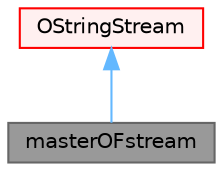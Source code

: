 digraph "masterOFstream"
{
 // LATEX_PDF_SIZE
  bgcolor="transparent";
  edge [fontname=Helvetica,fontsize=10,labelfontname=Helvetica,labelfontsize=10];
  node [fontname=Helvetica,fontsize=10,shape=box,height=0.2,width=0.4];
  Node1 [id="Node000001",label="masterOFstream",height=0.2,width=0.4,color="gray40", fillcolor="grey60", style="filled", fontcolor="black",tooltip="Master-only drop-in replacement for OFstream."];
  Node2 -> Node1 [id="edge1_Node000001_Node000002",dir="back",color="steelblue1",style="solid",tooltip=" "];
  Node2 [id="Node000002",label="OStringStream",height=0.2,width=0.4,color="red", fillcolor="#FFF0F0", style="filled",URL="$classFoam_1_1OStringStream.html",tooltip=" "];
}
